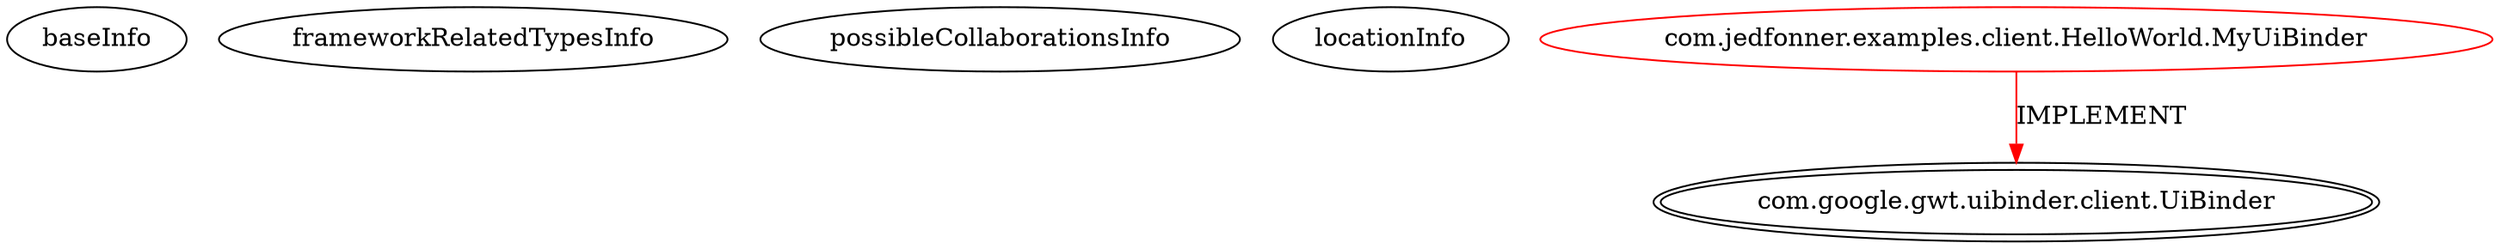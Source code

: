digraph {
baseInfo[graphId=4719,category="extension_graph",isAnonymous=false,possibleRelation=false]
frameworkRelatedTypesInfo[0="com.google.gwt.uibinder.client.UiBinder"]
possibleCollaborationsInfo[]
locationInfo[projectName="yossren-UIBinderExample",filePath="/yossren-UIBinderExample/UIBinderExample-master/src/com/jedfonner/examples/client/HelloWorld.java",contextSignature="MyUiBinder",graphId="4719"]
0[label="com.jedfonner.examples.client.HelloWorld.MyUiBinder",vertexType="ROOT_CLIENT_CLASS_DECLARATION",isFrameworkType=false,color=red]
1[label="com.google.gwt.uibinder.client.UiBinder",vertexType="FRAMEWORK_INTERFACE_TYPE",isFrameworkType=true,peripheries=2]
0->1[label="IMPLEMENT",color=red]
}
